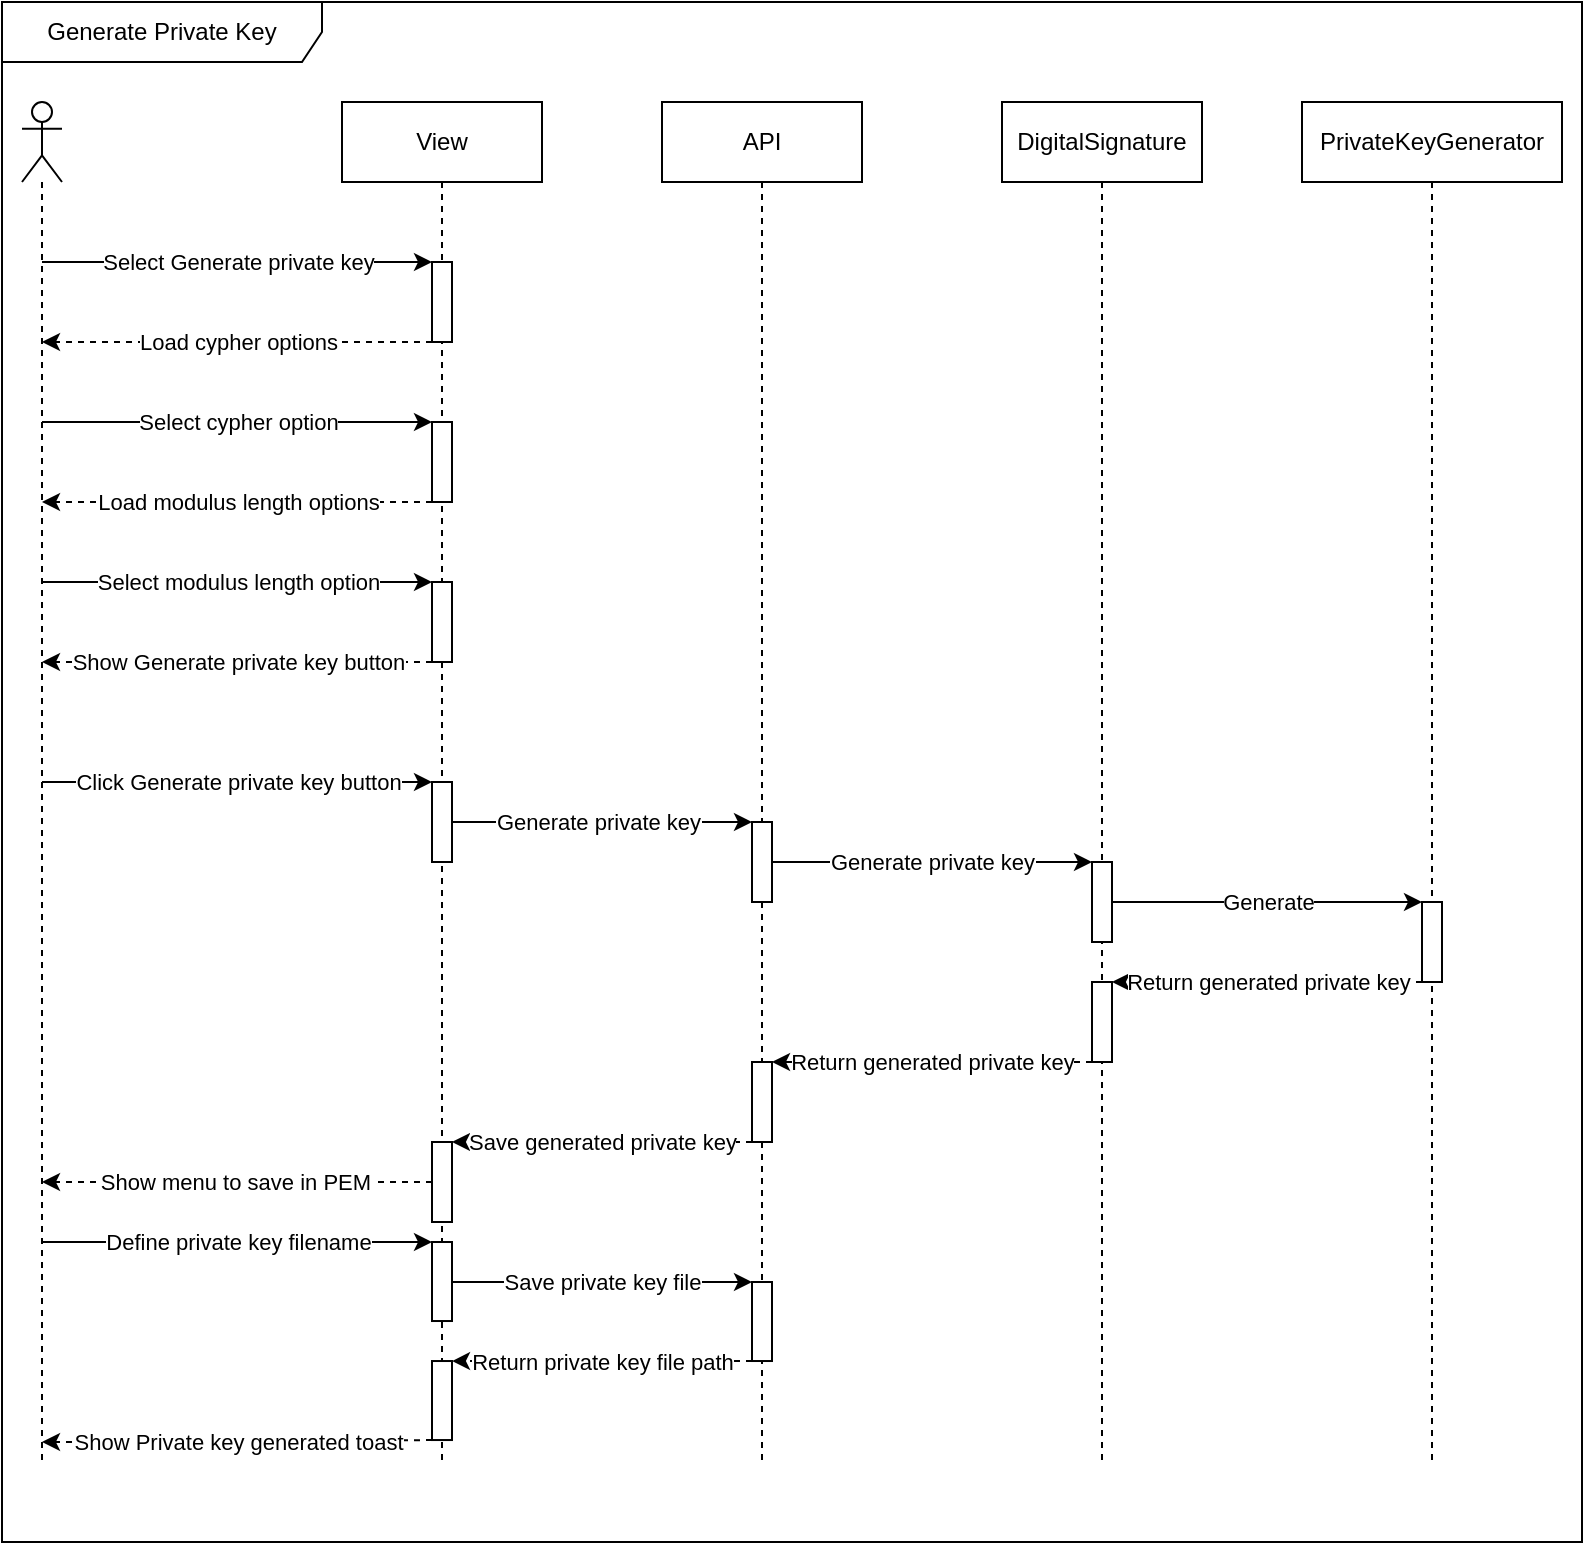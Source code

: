 <mxfile>
    <diagram id="CKP87YU9aU-Juj-RGCry" name="Page-1">
        <mxGraphModel dx="618" dy="322" grid="1" gridSize="10" guides="1" tooltips="1" connect="1" arrows="1" fold="1" page="1" pageScale="1" pageWidth="827" pageHeight="1169" math="0" shadow="0">
            <root>
                <mxCell id="0"/>
                <mxCell id="1" parent="0"/>
                <mxCell id="2" value="Generate Private Key" style="shape=umlFrame;whiteSpace=wrap;html=1;width=160;height=30;" parent="1" vertex="1">
                    <mxGeometry x="20" y="30" width="790" height="770" as="geometry"/>
                </mxCell>
                <mxCell id="21" value="Select Generate private key" style="edgeStyle=none;html=1;" parent="1" source="12" target="18" edge="1">
                    <mxGeometry relative="1" as="geometry">
                        <mxPoint x="330" y="160" as="targetPoint"/>
                        <Array as="points">
                            <mxPoint x="160" y="160"/>
                        </Array>
                    </mxGeometry>
                </mxCell>
                <mxCell id="26" value="Select cypher option" style="edgeStyle=none;html=1;" parent="1" source="12" target="25" edge="1">
                    <mxGeometry relative="1" as="geometry">
                        <Array as="points">
                            <mxPoint x="160" y="240"/>
                        </Array>
                    </mxGeometry>
                </mxCell>
                <mxCell id="29" value="Select modulus length option" style="edgeStyle=none;html=1;" parent="1" source="12" target="28" edge="1">
                    <mxGeometry relative="1" as="geometry">
                        <Array as="points">
                            <mxPoint x="160" y="320"/>
                        </Array>
                    </mxGeometry>
                </mxCell>
                <mxCell id="32" value="Click Generate private key button" style="edgeStyle=none;html=1;" parent="1" source="12" target="31" edge="1">
                    <mxGeometry relative="1" as="geometry"/>
                </mxCell>
                <mxCell id="58" value="Define private key filename" style="edgeStyle=none;html=1;" parent="1" source="12" target="59" edge="1">
                    <mxGeometry relative="1" as="geometry">
                        <Array as="points">
                            <mxPoint x="150" y="650"/>
                        </Array>
                    </mxGeometry>
                </mxCell>
                <mxCell id="12" value="" style="shape=umlLifeline;participant=umlActor;perimeter=lifelinePerimeter;whiteSpace=wrap;html=1;container=1;collapsible=0;recursiveResize=0;verticalAlign=top;spacingTop=36;outlineConnect=0;" parent="1" vertex="1">
                    <mxGeometry x="30" y="80" width="20" height="680" as="geometry"/>
                </mxCell>
                <mxCell id="24" value="Load cypher options" style="edgeStyle=none;html=1;dashed=1;" parent="1" source="18" target="12" edge="1">
                    <mxGeometry relative="1" as="geometry">
                        <Array as="points">
                            <mxPoint x="150" y="200"/>
                        </Array>
                    </mxGeometry>
                </mxCell>
                <mxCell id="27" value="Load modulus length options" style="edgeStyle=none;html=1;dashed=1;" parent="1" source="25" target="12" edge="1">
                    <mxGeometry relative="1" as="geometry">
                        <Array as="points">
                            <mxPoint x="160" y="280"/>
                        </Array>
                    </mxGeometry>
                </mxCell>
                <mxCell id="30" value="Show Generate private key button" style="edgeStyle=none;html=1;dashed=1;" parent="1" source="28" target="12" edge="1">
                    <mxGeometry relative="1" as="geometry">
                        <Array as="points">
                            <mxPoint x="160" y="360"/>
                        </Array>
                    </mxGeometry>
                </mxCell>
                <mxCell id="36" value="Generate private key" style="edgeStyle=none;html=1;" parent="1" source="17" target="35" edge="1">
                    <mxGeometry relative="1" as="geometry">
                        <Array as="points"/>
                    </mxGeometry>
                </mxCell>
                <mxCell id="40" value="Generate private key" style="edgeStyle=none;html=1;" parent="1" source="35" target="39" edge="1">
                    <mxGeometry relative="1" as="geometry">
                        <mxPoint x="510" y="325" as="targetPoint"/>
                        <Array as="points"/>
                    </mxGeometry>
                </mxCell>
                <mxCell id="46" value="Generate" style="edgeStyle=none;html=1;" parent="1" source="39" target="45" edge="1">
                    <mxGeometry relative="1" as="geometry"/>
                </mxCell>
                <mxCell id="49" value="Return generated private key" style="edgeStyle=none;html=1;dashed=1;" parent="1" source="45" target="50" edge="1">
                    <mxGeometry relative="1" as="geometry">
                        <Array as="points"/>
                    </mxGeometry>
                </mxCell>
                <mxCell id="53" value="Return generated private key" style="edgeStyle=none;html=1;dashed=1;" parent="1" source="50" target="52" edge="1">
                    <mxGeometry relative="1" as="geometry"/>
                </mxCell>
                <mxCell id="56" value="Save generated private key" style="edgeStyle=none;html=1;dashed=1;" parent="1" source="52" target="55" edge="1">
                    <mxGeometry relative="1" as="geometry"/>
                </mxCell>
                <mxCell id="57" value="Show menu to save in PEM&amp;nbsp;" style="edgeStyle=none;html=1;dashed=1;" parent="1" source="55" target="12" edge="1">
                    <mxGeometry relative="1" as="geometry">
                        <Array as="points">
                            <mxPoint x="140" y="620"/>
                        </Array>
                    </mxGeometry>
                </mxCell>
                <mxCell id="61" value="Save private key file" style="edgeStyle=none;html=1;" parent="1" source="59" target="60" edge="1">
                    <mxGeometry relative="1" as="geometry"/>
                </mxCell>
                <mxCell id="17" value="View" style="shape=umlLifeline;perimeter=lifelinePerimeter;whiteSpace=wrap;html=1;container=1;collapsible=0;recursiveResize=0;outlineConnect=0;fillColor=none;" parent="1" vertex="1">
                    <mxGeometry x="190" y="80" width="100" height="680" as="geometry"/>
                </mxCell>
                <mxCell id="25" value="" style="html=1;points=[];perimeter=orthogonalPerimeter;" parent="1" vertex="1">
                    <mxGeometry x="235" y="240" width="10" height="40" as="geometry"/>
                </mxCell>
                <mxCell id="28" value="" style="html=1;points=[];perimeter=orthogonalPerimeter;" parent="1" vertex="1">
                    <mxGeometry x="235" y="320" width="10" height="40" as="geometry"/>
                </mxCell>
                <mxCell id="31" value="" style="html=1;points=[];perimeter=orthogonalPerimeter;" parent="1" vertex="1">
                    <mxGeometry x="235" y="420" width="10" height="40" as="geometry"/>
                </mxCell>
                <mxCell id="18" value="" style="html=1;points=[];perimeter=orthogonalPerimeter;" parent="1" vertex="1">
                    <mxGeometry x="235" y="160" width="10" height="40" as="geometry"/>
                </mxCell>
                <mxCell id="55" value="" style="html=1;points=[];perimeter=orthogonalPerimeter;" parent="1" vertex="1">
                    <mxGeometry x="235" y="600" width="10" height="40" as="geometry"/>
                </mxCell>
                <mxCell id="59" value="" style="html=1;points=[];perimeter=orthogonalPerimeter;" parent="1" vertex="1">
                    <mxGeometry x="235" y="650.004" width="10" height="39.506" as="geometry"/>
                </mxCell>
                <mxCell id="33" value="API" style="shape=umlLifeline;perimeter=lifelinePerimeter;whiteSpace=wrap;html=1;container=1;collapsible=0;recursiveResize=0;outlineConnect=0;fillColor=none;" parent="1" vertex="1">
                    <mxGeometry x="350" y="80" width="100" height="680" as="geometry"/>
                </mxCell>
                <mxCell id="35" value="" style="html=1;points=[];perimeter=orthogonalPerimeter;" parent="1" vertex="1">
                    <mxGeometry x="395" y="440" width="10" height="40" as="geometry"/>
                </mxCell>
                <mxCell id="52" value="" style="html=1;points=[];perimeter=orthogonalPerimeter;" parent="1" vertex="1">
                    <mxGeometry x="395" y="560" width="10" height="40" as="geometry"/>
                </mxCell>
                <mxCell id="63" value="Return private key file path" style="edgeStyle=none;html=1;dashed=1;" parent="1" source="60" target="62" edge="1">
                    <mxGeometry relative="1" as="geometry"/>
                </mxCell>
                <mxCell id="60" value="" style="html=1;points=[];perimeter=orthogonalPerimeter;" parent="1" vertex="1">
                    <mxGeometry x="395" y="670.004" width="10" height="39.506" as="geometry"/>
                </mxCell>
                <mxCell id="37" value="DigitalSignature" style="shape=umlLifeline;perimeter=lifelinePerimeter;whiteSpace=wrap;html=1;container=1;collapsible=0;recursiveResize=0;outlineConnect=0;fillColor=none;" parent="1" vertex="1">
                    <mxGeometry x="520" y="80" width="100" height="680" as="geometry"/>
                </mxCell>
                <mxCell id="39" value="" style="html=1;points=[];perimeter=orthogonalPerimeter;" parent="1" vertex="1">
                    <mxGeometry x="565" y="460" width="10" height="40" as="geometry"/>
                </mxCell>
                <mxCell id="50" value="" style="html=1;points=[];perimeter=orthogonalPerimeter;" parent="1" vertex="1">
                    <mxGeometry x="565" y="520" width="10" height="40" as="geometry"/>
                </mxCell>
                <mxCell id="44" value="PrivateKeyGenerator" style="shape=umlLifeline;perimeter=lifelinePerimeter;whiteSpace=wrap;html=1;container=1;collapsible=0;recursiveResize=0;outlineConnect=0;fillColor=none;" parent="1" vertex="1">
                    <mxGeometry x="670" y="80" width="130" height="680" as="geometry"/>
                </mxCell>
                <mxCell id="45" value="" style="html=1;points=[];perimeter=orthogonalPerimeter;" parent="1" vertex="1">
                    <mxGeometry x="730" y="480" width="10" height="40" as="geometry"/>
                </mxCell>
                <mxCell id="64" value="Show Private key generated toast" style="edgeStyle=none;html=1;dashed=1;" parent="1" source="62" target="12" edge="1">
                    <mxGeometry relative="1" as="geometry">
                        <Array as="points">
                            <mxPoint x="140" y="750"/>
                        </Array>
                    </mxGeometry>
                </mxCell>
                <mxCell id="62" value="" style="html=1;points=[];perimeter=orthogonalPerimeter;" parent="1" vertex="1">
                    <mxGeometry x="235" y="709.514" width="10" height="39.506" as="geometry"/>
                </mxCell>
            </root>
        </mxGraphModel>
    </diagram>
</mxfile>